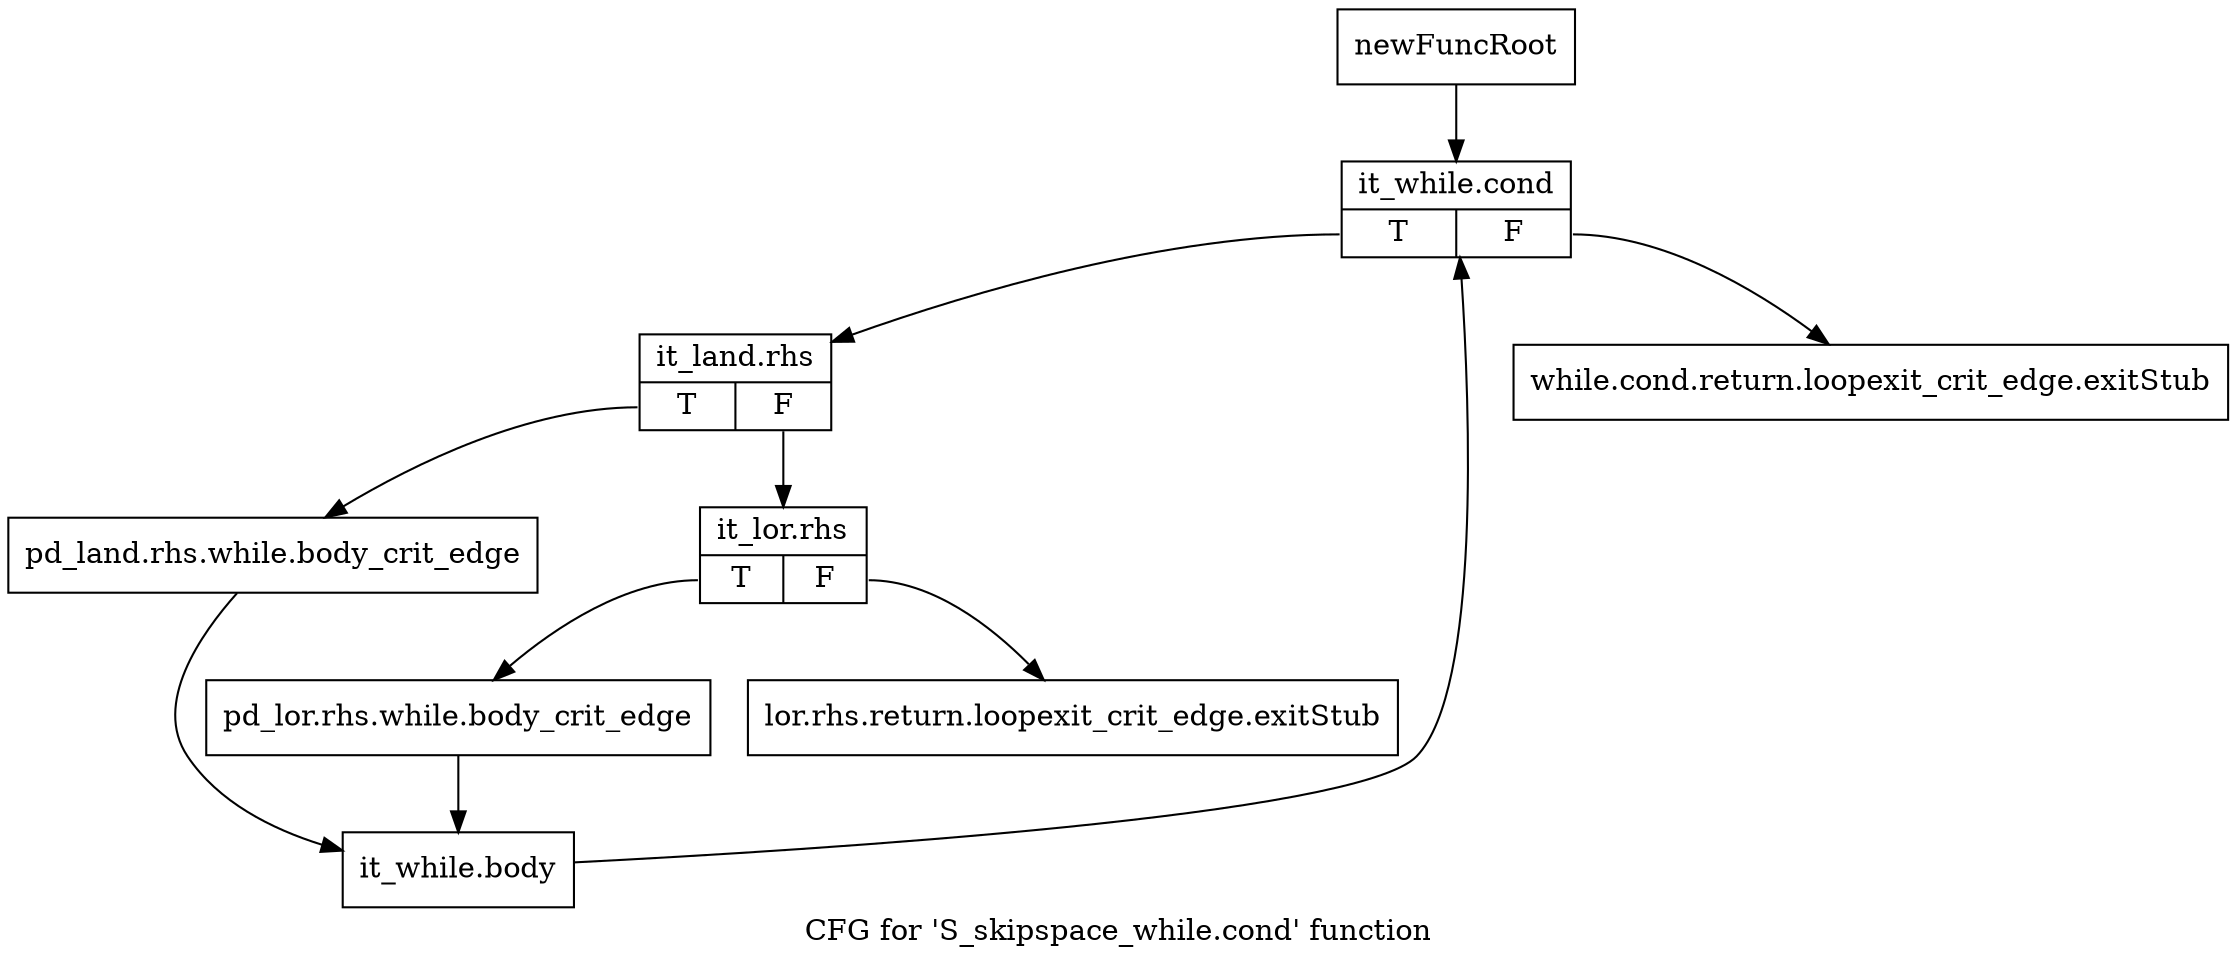 digraph "CFG for 'S_skipspace_while.cond' function" {
	label="CFG for 'S_skipspace_while.cond' function";

	Node0x5708ae0 [shape=record,label="{newFuncRoot}"];
	Node0x5708ae0 -> Node0x5708bd0;
	Node0x5708b30 [shape=record,label="{while.cond.return.loopexit_crit_edge.exitStub}"];
	Node0x5708b80 [shape=record,label="{lor.rhs.return.loopexit_crit_edge.exitStub}"];
	Node0x5708bd0 [shape=record,label="{it_while.cond|{<s0>T|<s1>F}}"];
	Node0x5708bd0:s0 -> Node0x5708c20;
	Node0x5708bd0:s1 -> Node0x5708b30;
	Node0x5708c20 [shape=record,label="{it_land.rhs|{<s0>T|<s1>F}}"];
	Node0x5708c20:s0 -> Node0x5708d10;
	Node0x5708c20:s1 -> Node0x5708c70;
	Node0x5708c70 [shape=record,label="{it_lor.rhs|{<s0>T|<s1>F}}"];
	Node0x5708c70:s0 -> Node0x5708cc0;
	Node0x5708c70:s1 -> Node0x5708b80;
	Node0x5708cc0 [shape=record,label="{pd_lor.rhs.while.body_crit_edge}"];
	Node0x5708cc0 -> Node0x5708d60;
	Node0x5708d10 [shape=record,label="{pd_land.rhs.while.body_crit_edge}"];
	Node0x5708d10 -> Node0x5708d60;
	Node0x5708d60 [shape=record,label="{it_while.body}"];
	Node0x5708d60 -> Node0x5708bd0;
}
